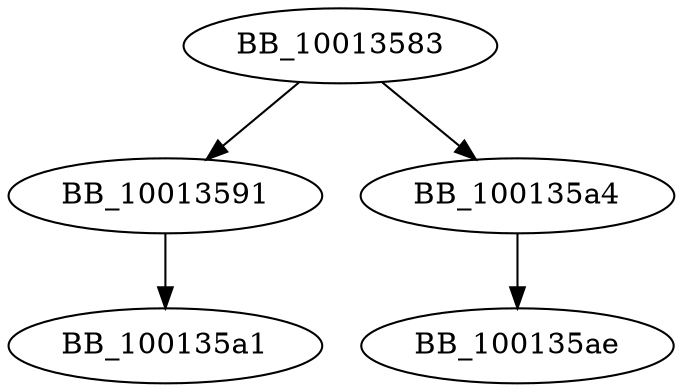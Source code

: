 DiGraph __unlock_file2{
BB_10013583->BB_10013591
BB_10013583->BB_100135a4
BB_10013591->BB_100135a1
BB_100135a4->BB_100135ae
}
